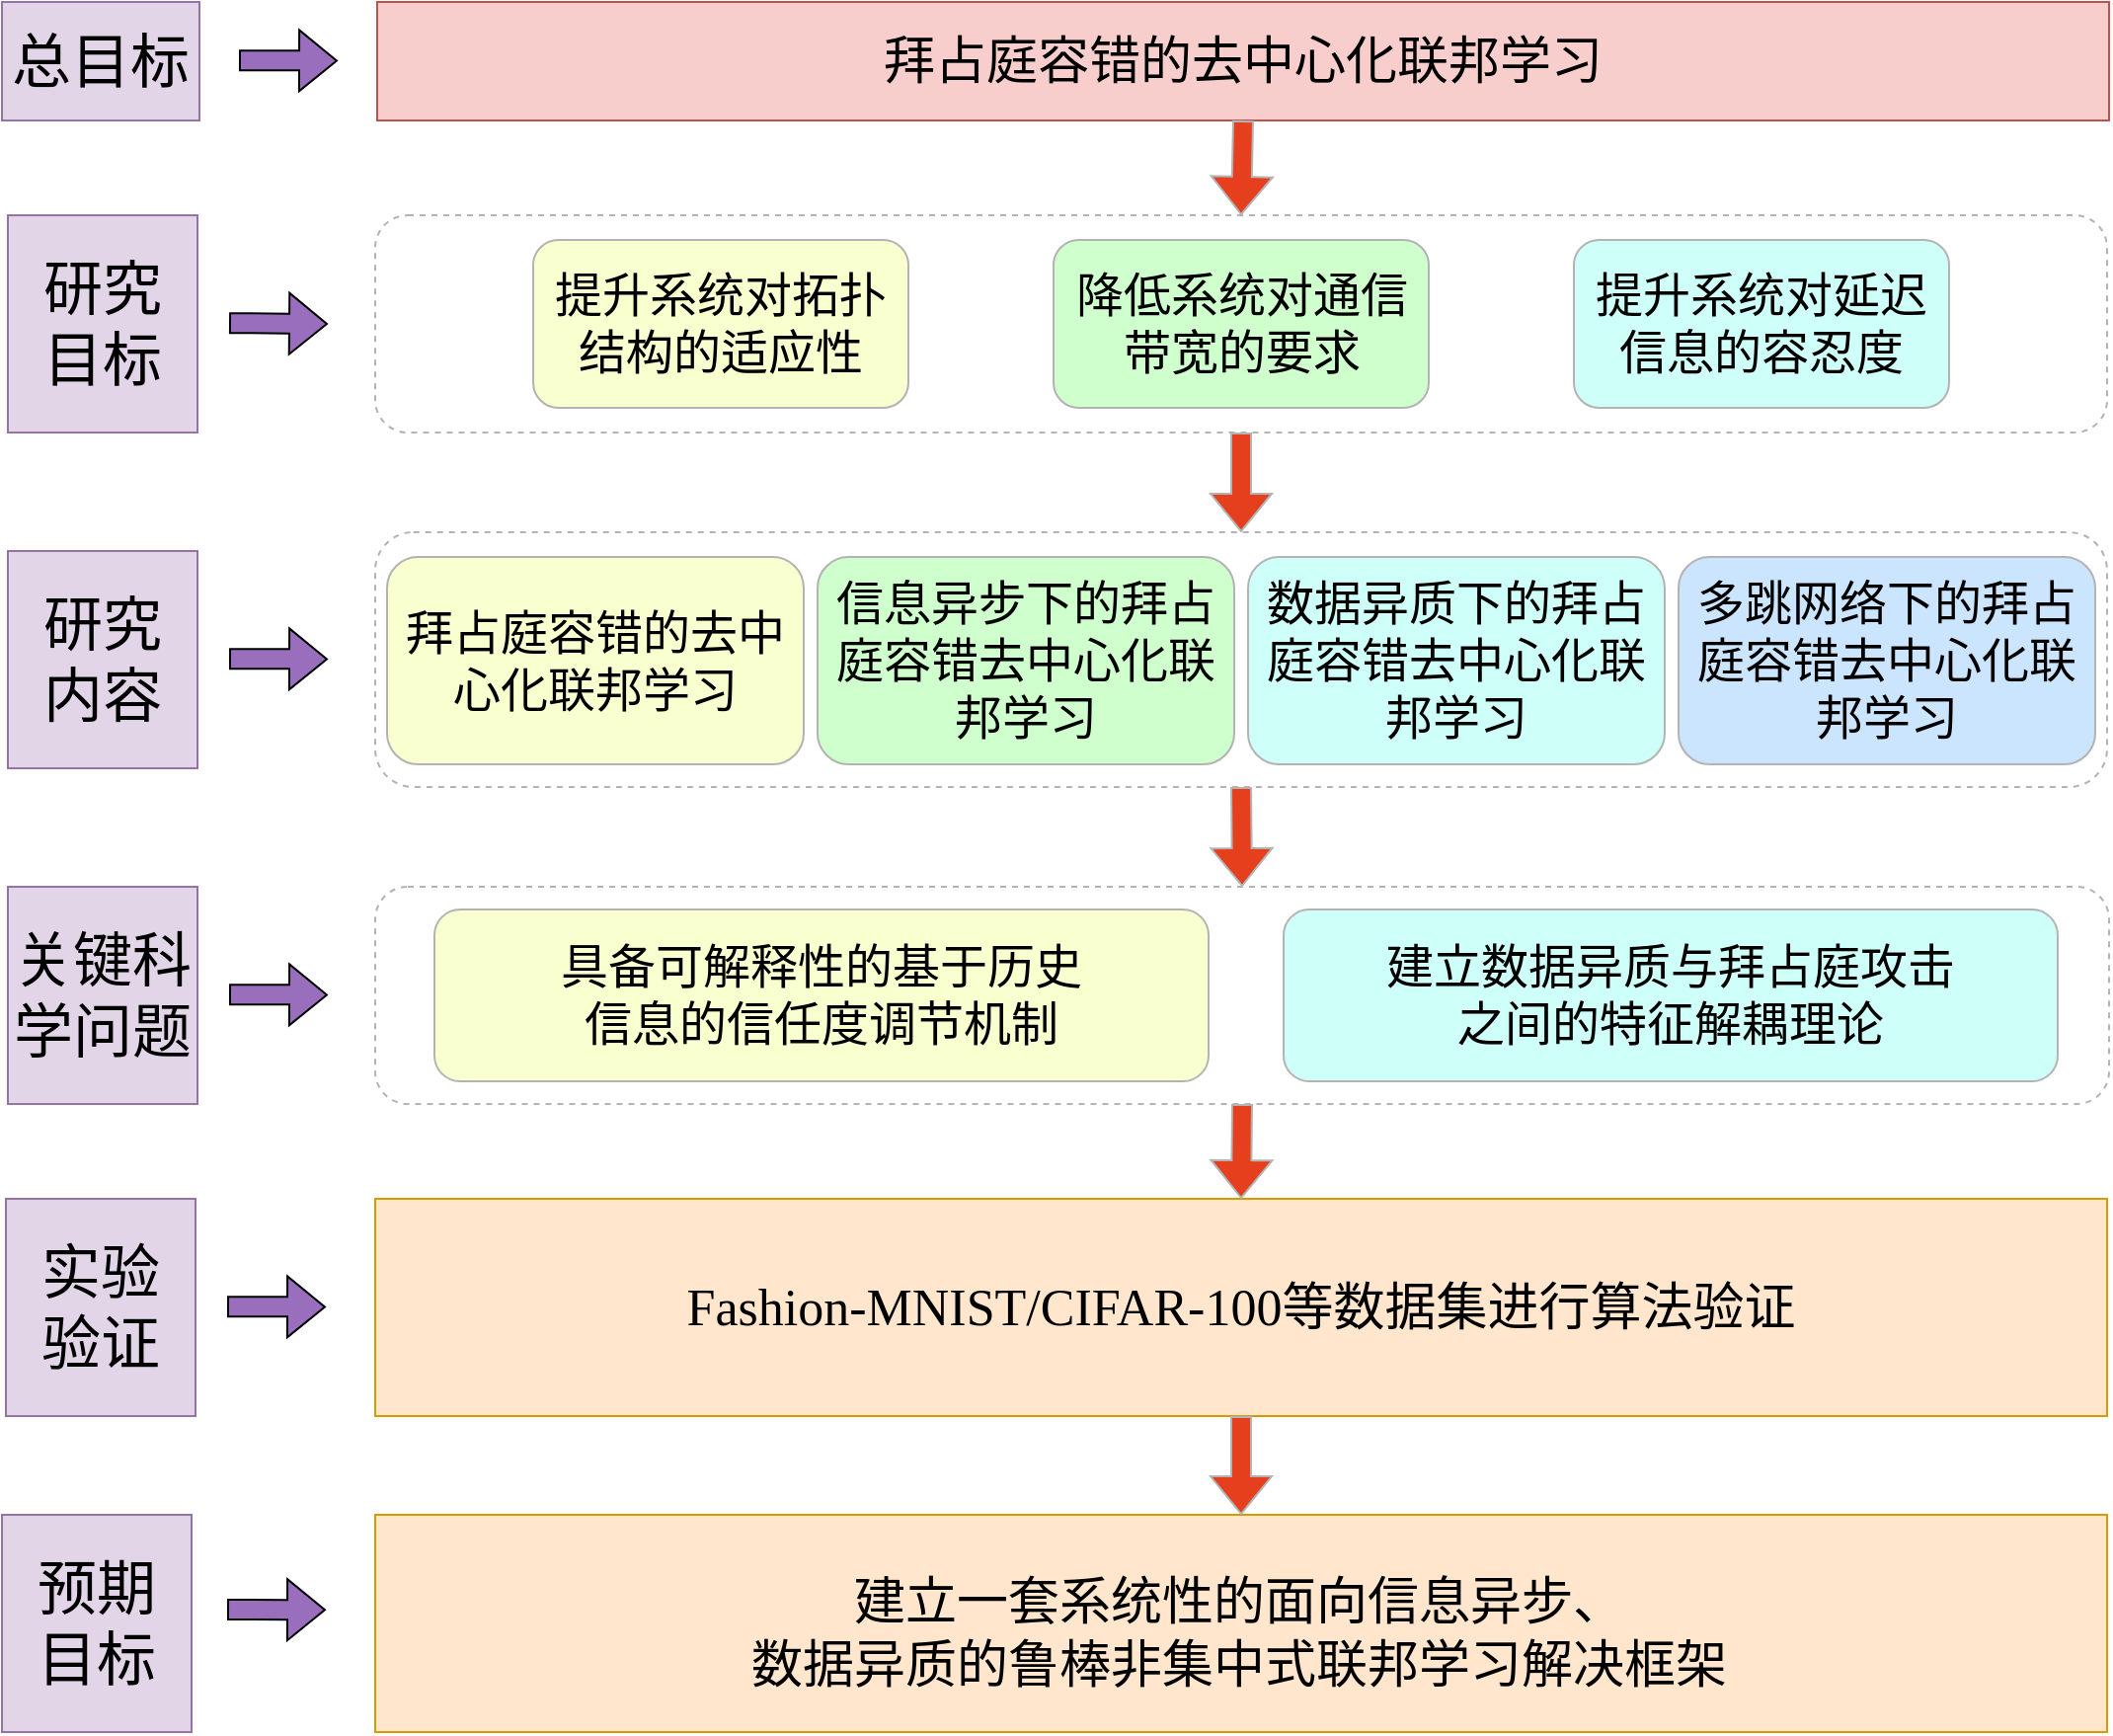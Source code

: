<mxfile version="28.2.3">
  <diagram name="第 1 页" id="CUIRnP8APS25mf9R00Ao">
    <mxGraphModel dx="2066" dy="1103" grid="0" gridSize="10" guides="1" tooltips="1" connect="1" arrows="1" fold="1" page="1" pageScale="1" pageWidth="827" pageHeight="1169" math="0" shadow="0">
      <root>
        <mxCell id="0" />
        <mxCell id="1" parent="0" />
        <mxCell id="aDKeScB1y4_EoyUzjA0F-9" value="&lt;font face=&quot;Times New Roman&quot; style=&quot;font-size: 30px;&quot;&gt;总目标&lt;/font&gt;" style="rounded=0;whiteSpace=wrap;html=1;fillColor=#e1d5e7;strokeColor=#9673a6;" parent="1" vertex="1">
          <mxGeometry x="0.001" y="120.003" width="100" height="60" as="geometry" />
        </mxCell>
        <mxCell id="aDKeScB1y4_EoyUzjA0F-10" value="" style="shape=flexArrow;endArrow=classic;html=1;rounded=0;fillColor=#986EBD;" parent="1" edge="1">
          <mxGeometry width="50" height="50" relative="1" as="geometry">
            <mxPoint x="120.001" y="149.583" as="sourcePoint" />
            <mxPoint x="170.001" y="149.753" as="targetPoint" />
          </mxGeometry>
        </mxCell>
        <mxCell id="aDKeScB1y4_EoyUzjA0F-11" value="&lt;font style=&quot;&quot; face=&quot;Times New Roman&quot;&gt;&lt;span style=&quot;font-size: 26px;&quot;&gt;拜占庭容错的去中心化联邦学习&lt;/span&gt;&lt;/font&gt;" style="rounded=0;whiteSpace=wrap;html=1;fillColor=#f8cecc;strokeColor=#b85450;fillStyle=auto;" parent="1" vertex="1">
          <mxGeometry x="190.001" y="120.003" width="877" height="60" as="geometry" />
        </mxCell>
        <mxCell id="aDKeScB1y4_EoyUzjA0F-12" value="&lt;font style=&quot;font-size: 30px;&quot; face=&quot;Times New Roman&quot;&gt;研究&lt;/font&gt;&lt;div&gt;&lt;font style=&quot;font-size: 30px;&quot; face=&quot;Times New Roman&quot;&gt;目标&lt;/font&gt;&lt;/div&gt;" style="rounded=0;whiteSpace=wrap;html=1;fillColor=#e1d5e7;strokeColor=#9673a6;" parent="1" vertex="1">
          <mxGeometry x="3.001" y="228.003" width="96" height="110" as="geometry" />
        </mxCell>
        <mxCell id="aDKeScB1y4_EoyUzjA0F-13" value="&lt;font style=&quot;font-size: 30px;&quot; face=&quot;Times New Roman&quot;&gt;研究&lt;/font&gt;&lt;div&gt;&lt;font face=&quot;Times New Roman&quot;&gt;&lt;span style=&quot;font-size: 30px;&quot;&gt;内容&lt;/span&gt;&lt;/font&gt;&lt;/div&gt;" style="rounded=0;whiteSpace=wrap;html=1;fillColor=#e1d5e7;strokeColor=#9673a6;" parent="1" vertex="1">
          <mxGeometry x="3.001" y="398.003" width="96" height="110" as="geometry" />
        </mxCell>
        <mxCell id="aDKeScB1y4_EoyUzjA0F-14" value="&lt;font face=&quot;Times New Roman&quot;&gt;&lt;span style=&quot;font-size: 30px;&quot;&gt;关键科学问题&lt;/span&gt;&lt;/font&gt;" style="rounded=0;whiteSpace=wrap;html=1;fillColor=#e1d5e7;strokeColor=#9673a6;" parent="1" vertex="1">
          <mxGeometry x="3.001" y="568.003" width="96" height="110" as="geometry" />
        </mxCell>
        <mxCell id="aDKeScB1y4_EoyUzjA0F-15" value="&lt;font face=&quot;Times New Roman&quot;&gt;&lt;span style=&quot;font-size: 30px;&quot;&gt;预期&lt;/span&gt;&lt;/font&gt;&lt;div&gt;&lt;font face=&quot;Times New Roman&quot;&gt;&lt;span style=&quot;font-size: 30px;&quot;&gt;目标&lt;/span&gt;&lt;/font&gt;&lt;/div&gt;" style="rounded=0;whiteSpace=wrap;html=1;fillColor=#e1d5e7;strokeColor=#9673a6;" parent="1" vertex="1">
          <mxGeometry x="0.001" y="886.003" width="96" height="110" as="geometry" />
        </mxCell>
        <mxCell id="aDKeScB1y4_EoyUzjA0F-16" value="&lt;font face=&quot;Times New Roman&quot;&gt;&lt;span style=&quot;font-size: 30px;&quot;&gt;实验&lt;/span&gt;&lt;/font&gt;&lt;div&gt;&lt;font face=&quot;Times New Roman&quot;&gt;&lt;span style=&quot;font-size: 30px;&quot;&gt;验证&lt;/span&gt;&lt;/font&gt;&lt;/div&gt;" style="rounded=0;whiteSpace=wrap;html=1;fillColor=#e1d5e7;strokeColor=#9673a6;" parent="1" vertex="1">
          <mxGeometry x="2.001" y="726.003" width="96" height="110" as="geometry" />
        </mxCell>
        <mxCell id="aDKeScB1y4_EoyUzjA0F-17" value="" style="shape=flexArrow;endArrow=classic;html=1;rounded=0;fillColor=#986EBD;" parent="1" edge="1">
          <mxGeometry width="50" height="50" relative="1" as="geometry">
            <mxPoint x="115.001" y="282.583" as="sourcePoint" />
            <mxPoint x="165.001" y="283.003" as="targetPoint" />
          </mxGeometry>
        </mxCell>
        <mxCell id="aDKeScB1y4_EoyUzjA0F-18" value="" style="shape=flexArrow;endArrow=classic;html=1;rounded=0;fillColor=#986EBD;" parent="1" edge="1">
          <mxGeometry width="50" height="50" relative="1" as="geometry">
            <mxPoint x="115.001" y="452.583" as="sourcePoint" />
            <mxPoint x="165.001" y="452.753" as="targetPoint" />
          </mxGeometry>
        </mxCell>
        <mxCell id="aDKeScB1y4_EoyUzjA0F-19" value="" style="shape=flexArrow;endArrow=classic;html=1;rounded=0;fillColor=#986EBD;" parent="1" edge="1">
          <mxGeometry width="50" height="50" relative="1" as="geometry">
            <mxPoint x="115.001" y="622.583" as="sourcePoint" />
            <mxPoint x="165.001" y="622.753" as="targetPoint" />
          </mxGeometry>
        </mxCell>
        <mxCell id="aDKeScB1y4_EoyUzjA0F-20" value="" style="shape=flexArrow;endArrow=classic;html=1;rounded=0;fillColor=#986EBD;" parent="1" edge="1">
          <mxGeometry width="50" height="50" relative="1" as="geometry">
            <mxPoint x="114.001" y="780.583" as="sourcePoint" />
            <mxPoint x="164.001" y="780.753" as="targetPoint" />
          </mxGeometry>
        </mxCell>
        <mxCell id="aDKeScB1y4_EoyUzjA0F-21" value="" style="shape=flexArrow;endArrow=classic;html=1;rounded=0;fillColor=#986EBD;" parent="1" edge="1">
          <mxGeometry width="50" height="50" relative="1" as="geometry">
            <mxPoint x="114.001" y="934.003" as="sourcePoint" />
            <mxPoint x="164.001" y="934.173" as="targetPoint" />
          </mxGeometry>
        </mxCell>
        <mxCell id="aDKeScB1y4_EoyUzjA0F-22" value="" style="rounded=1;whiteSpace=wrap;html=1;strokeColor=#B3B3B3;dashed=1;" parent="1" vertex="1">
          <mxGeometry x="189" y="228" width="877" height="110" as="geometry" />
        </mxCell>
        <mxCell id="aDKeScB1y4_EoyUzjA0F-23" value="&lt;font face=&quot;Times New Roman&quot;&gt;&lt;span style=&quot;font-size: 24px;&quot;&gt;提升系统对拓扑结构的适应性&lt;/span&gt;&lt;/font&gt;" style="rounded=1;whiteSpace=wrap;html=1;fillColor=#F9FFCF;strokeColor=#B3B3B3;" parent="1" vertex="1">
          <mxGeometry x="269.001" y="240.503" width="190" height="85" as="geometry" />
        </mxCell>
        <mxCell id="aDKeScB1y4_EoyUzjA0F-24" value="&lt;font size=&quot;5&quot; face=&quot;Times New Roman&quot;&gt;降低系统对通信带宽的要求&lt;/font&gt;" style="rounded=1;whiteSpace=wrap;html=1;fillColor=#CFFFCC;strokeColor=#B3B3B3;" parent="1" vertex="1">
          <mxGeometry x="532.501" y="240.503" width="190" height="85" as="geometry" />
        </mxCell>
        <mxCell id="aDKeScB1y4_EoyUzjA0F-25" value="&lt;font size=&quot;5&quot; face=&quot;Times New Roman&quot;&gt;提升系统对延迟信息的容忍度&lt;/font&gt;" style="rounded=1;whiteSpace=wrap;html=1;fillColor=#CFFFF9;strokeColor=#B3B3B3;" parent="1" vertex="1">
          <mxGeometry x="796.001" y="240.503" width="190" height="85" as="geometry" />
        </mxCell>
        <mxCell id="aDKeScB1y4_EoyUzjA0F-26" value="" style="rounded=1;whiteSpace=wrap;html=1;strokeColor=#B3B3B3;dashed=1;" parent="1" vertex="1">
          <mxGeometry x="189" y="388.5" width="877" height="129" as="geometry" />
        </mxCell>
        <mxCell id="aDKeScB1y4_EoyUzjA0F-27" value="&lt;font size=&quot;5&quot; face=&quot;Times New Roman&quot;&gt;拜占庭容错的去中心化联邦学习&lt;/font&gt;" style="rounded=1;whiteSpace=wrap;html=1;fillColor=#F9FFCF;strokeColor=#B3B3B3;" parent="1" vertex="1">
          <mxGeometry x="195.001" y="401.003" width="211" height="105" as="geometry" />
        </mxCell>
        <mxCell id="aDKeScB1y4_EoyUzjA0F-28" value="&lt;span style=&quot;font-family: &amp;quot;Times New Roman&amp;quot;; font-size: x-large;&quot;&gt;信息异步下的&lt;/span&gt;&lt;span style=&quot;font-family: &amp;quot;Times New Roman&amp;quot;; font-size: x-large;&quot;&gt;拜占庭容错去中心化&lt;/span&gt;&lt;span style=&quot;font-family: &amp;quot;Times New Roman&amp;quot;; font-size: x-large;&quot;&gt;联邦学习&lt;/span&gt;" style="rounded=1;whiteSpace=wrap;html=1;fillColor=#CFFFCC;strokeColor=#B3B3B3;" parent="1" vertex="1">
          <mxGeometry x="413" y="401" width="211" height="105" as="geometry" />
        </mxCell>
        <mxCell id="aDKeScB1y4_EoyUzjA0F-29" value="&lt;span style=&quot;font-family: &amp;quot;Times New Roman&amp;quot;; font-size: x-large;&quot;&gt;数据异质下的&lt;/span&gt;&lt;span style=&quot;font-family: &amp;quot;Times New Roman&amp;quot;; font-size: x-large;&quot;&gt;拜占庭容错去中心化&lt;/span&gt;&lt;span style=&quot;font-family: &amp;quot;Times New Roman&amp;quot;; font-size: x-large;&quot;&gt;联邦学习&lt;/span&gt;" style="rounded=1;whiteSpace=wrap;html=1;fillColor=#CFFFF9;strokeColor=#B3B3B3;" parent="1" vertex="1">
          <mxGeometry x="631" y="401" width="211" height="105" as="geometry" />
        </mxCell>
        <mxCell id="aDKeScB1y4_EoyUzjA0F-30" value="" style="rounded=1;whiteSpace=wrap;html=1;strokeColor=#B3B3B3;dashed=1;" parent="1" vertex="1">
          <mxGeometry x="189" y="568" width="878" height="110" as="geometry" />
        </mxCell>
        <mxCell id="aDKeScB1y4_EoyUzjA0F-31" value="&lt;div&gt;&lt;font style=&quot;font-size: 24px;&quot; face=&quot;Times New Roman&quot;&gt;具备可解释性的基于&lt;/font&gt;&lt;span style=&quot;font-size: 24px; font-family: &amp;quot;Times New Roman&amp;quot;; background-color: transparent; color: light-dark(rgb(0, 0, 0), rgb(255, 255, 255));&quot;&gt;历史&lt;/span&gt;&lt;/div&gt;&lt;div&gt;&lt;span style=&quot;font-size: 24px; font-family: &amp;quot;Times New Roman&amp;quot;; background-color: transparent; color: light-dark(rgb(0, 0, 0), rgb(255, 255, 255));&quot;&gt;信息的信任度调节机制&lt;/span&gt;&lt;/div&gt;" style="rounded=1;whiteSpace=wrap;html=1;fillColor=#F9FFCF;strokeColor=#B3B3B3;" parent="1" vertex="1">
          <mxGeometry x="219" y="579.5" width="392" height="87" as="geometry" />
        </mxCell>
        <mxCell id="aDKeScB1y4_EoyUzjA0F-33" value="&lt;span style=&quot;font-family: &amp;quot;Times New Roman&amp;quot;; font-size: 24.0px;&quot;&gt;建立数据异质与拜占庭攻击&lt;/span&gt;&lt;div&gt;&lt;span style=&quot;font-family: &amp;quot;Times New Roman&amp;quot;; font-size: 24.0px;&quot;&gt;之间的特征解耦理论&lt;/span&gt;&lt;/div&gt;" style="rounded=1;whiteSpace=wrap;html=1;fillColor=#CFFFF9;strokeColor=#B3B3B3;" parent="1" vertex="1">
          <mxGeometry x="649" y="579.5" width="392" height="87" as="geometry" />
        </mxCell>
        <mxCell id="aDKeScB1y4_EoyUzjA0F-34" value="&lt;font style=&quot;font-size: 26px;&quot;&gt;&lt;span style=&quot;font-family: &amp;quot;Times New Roman&amp;quot;;&quot;&gt;Fashion-MNIST/CIFAR-100等数据集&lt;/span&gt;&lt;span style=&quot;font-family: &amp;quot;Times New Roman&amp;quot;; background-color: transparent; color: light-dark(rgb(0, 0, 0), rgb(255, 255, 255));&quot;&gt;进行算法验证&lt;/span&gt;&lt;/font&gt;" style="rounded=0;whiteSpace=wrap;html=1;fillColor=#ffe6cc;strokeColor=#d79b00;" parent="1" vertex="1">
          <mxGeometry x="189" y="726" width="877" height="110" as="geometry" />
        </mxCell>
        <mxCell id="aDKeScB1y4_EoyUzjA0F-35" value="&lt;div&gt;&lt;br&gt;&lt;/div&gt;" style="rounded=0;whiteSpace=wrap;html=1;fillColor=#ffe6cc;strokeColor=#d79b00;" parent="1" vertex="1">
          <mxGeometry x="189.001" y="886.003" width="877" height="110" as="geometry" />
        </mxCell>
        <mxCell id="aDKeScB1y4_EoyUzjA0F-37" value="" style="shape=flexArrow;endArrow=classic;html=1;rounded=0;exitX=0.5;exitY=1;exitDx=0;exitDy=0;fillColor=#E63F1E;strokeColor=#B3B3B3;entryX=0.5;entryY=0;entryDx=0;entryDy=0;" parent="1" source="aDKeScB1y4_EoyUzjA0F-11" target="aDKeScB1y4_EoyUzjA0F-22" edge="1">
          <mxGeometry width="50" height="50" relative="1" as="geometry">
            <mxPoint x="486.001" y="190.003" as="sourcePoint" />
            <mxPoint x="486.001" y="230.003" as="targetPoint" />
          </mxGeometry>
        </mxCell>
        <mxCell id="aDKeScB1y4_EoyUzjA0F-38" value="" style="shape=flexArrow;endArrow=classic;html=1;rounded=0;fillColor=#E63F1E;strokeColor=#B3B3B3;exitX=0.5;exitY=1;exitDx=0;exitDy=0;entryX=0.5;entryY=0;entryDx=0;entryDy=0;" parent="1" source="aDKeScB1y4_EoyUzjA0F-22" target="aDKeScB1y4_EoyUzjA0F-26" edge="1">
          <mxGeometry width="50" height="50" relative="1" as="geometry">
            <mxPoint x="627.001" y="355.003" as="sourcePoint" />
            <mxPoint x="627.001" y="391.003" as="targetPoint" />
          </mxGeometry>
        </mxCell>
        <mxCell id="aDKeScB1y4_EoyUzjA0F-39" value="" style="shape=flexArrow;endArrow=classic;html=1;rounded=0;fillColor=#E63F1E;strokeColor=#B3B3B3;exitX=0.5;exitY=1;exitDx=0;exitDy=0;entryX=0.5;entryY=0;entryDx=0;entryDy=0;" parent="1" source="aDKeScB1y4_EoyUzjA0F-26" target="aDKeScB1y4_EoyUzjA0F-30" edge="1">
          <mxGeometry width="50" height="50" relative="1" as="geometry">
            <mxPoint x="624.001" y="522.003" as="sourcePoint" />
            <mxPoint x="624.001" y="558.003" as="targetPoint" />
          </mxGeometry>
        </mxCell>
        <mxCell id="aDKeScB1y4_EoyUzjA0F-40" value="" style="shape=flexArrow;endArrow=classic;html=1;rounded=0;fillColor=#E63F1E;strokeColor=#B3B3B3;exitX=0.5;exitY=1;exitDx=0;exitDy=0;entryX=0.5;entryY=0;entryDx=0;entryDy=0;" parent="1" source="aDKeScB1y4_EoyUzjA0F-30" target="aDKeScB1y4_EoyUzjA0F-34" edge="1">
          <mxGeometry width="50" height="50" relative="1" as="geometry">
            <mxPoint x="631.001" y="695.003" as="sourcePoint" />
            <mxPoint x="631.001" y="731.003" as="targetPoint" />
          </mxGeometry>
        </mxCell>
        <mxCell id="aDKeScB1y4_EoyUzjA0F-41" value="" style="shape=flexArrow;endArrow=classic;html=1;rounded=0;exitX=0.5;exitY=1;exitDx=0;exitDy=0;fillColor=#E63F1E;strokeColor=#B3B3B3;entryX=0.5;entryY=0;entryDx=0;entryDy=0;" parent="1" source="aDKeScB1y4_EoyUzjA0F-34" target="aDKeScB1y4_EoyUzjA0F-35" edge="1">
          <mxGeometry width="50" height="50" relative="1" as="geometry">
            <mxPoint x="617.361" y="842.313" as="sourcePoint" />
            <mxPoint x="617.001" y="886.003" as="targetPoint" />
          </mxGeometry>
        </mxCell>
        <mxCell id="aDKeScB1y4_EoyUzjA0F-42" value="&lt;div&gt;&lt;span style=&quot;background-color: transparent; font-size: 26px;&quot;&gt;&lt;font face=&quot;Times New Roman&quot;&gt;建立一套系统性的面向信息异步、&lt;/font&gt;&lt;/span&gt;&lt;/div&gt;&lt;div&gt;&lt;span style=&quot;background-color: transparent; font-size: 26px;&quot;&gt;&lt;font face=&quot;Times New Roman&quot;&gt;数据异质的鲁棒非集中式联邦学习解决框架&lt;/font&gt;&lt;/span&gt;&lt;/div&gt;" style="text;html=1;align=center;verticalAlign=middle;whiteSpace=wrap;rounded=0;" parent="1" vertex="1">
          <mxGeometry x="188.001" y="931.003" width="877" height="30" as="geometry" />
        </mxCell>
        <mxCell id="40GSvqzJZV5A0AbQHkRz-1" value="&lt;font size=&quot;5&quot; face=&quot;Times New Roman&quot;&gt;多跳网络下的&lt;/font&gt;&lt;span style=&quot;font-family: &amp;quot;Times New Roman&amp;quot;; font-size: x-large;&quot;&gt;拜占庭容错去中心化&lt;/span&gt;&lt;span style=&quot;font-family: &amp;quot;Times New Roman&amp;quot;; font-size: x-large;&quot;&gt;联邦学习&lt;/span&gt;" style="rounded=1;whiteSpace=wrap;html=1;fillColor=#CCE5FF;strokeColor=#B3B3B3;" parent="1" vertex="1">
          <mxGeometry x="849" y="401" width="211" height="105" as="geometry" />
        </mxCell>
      </root>
    </mxGraphModel>
  </diagram>
</mxfile>
